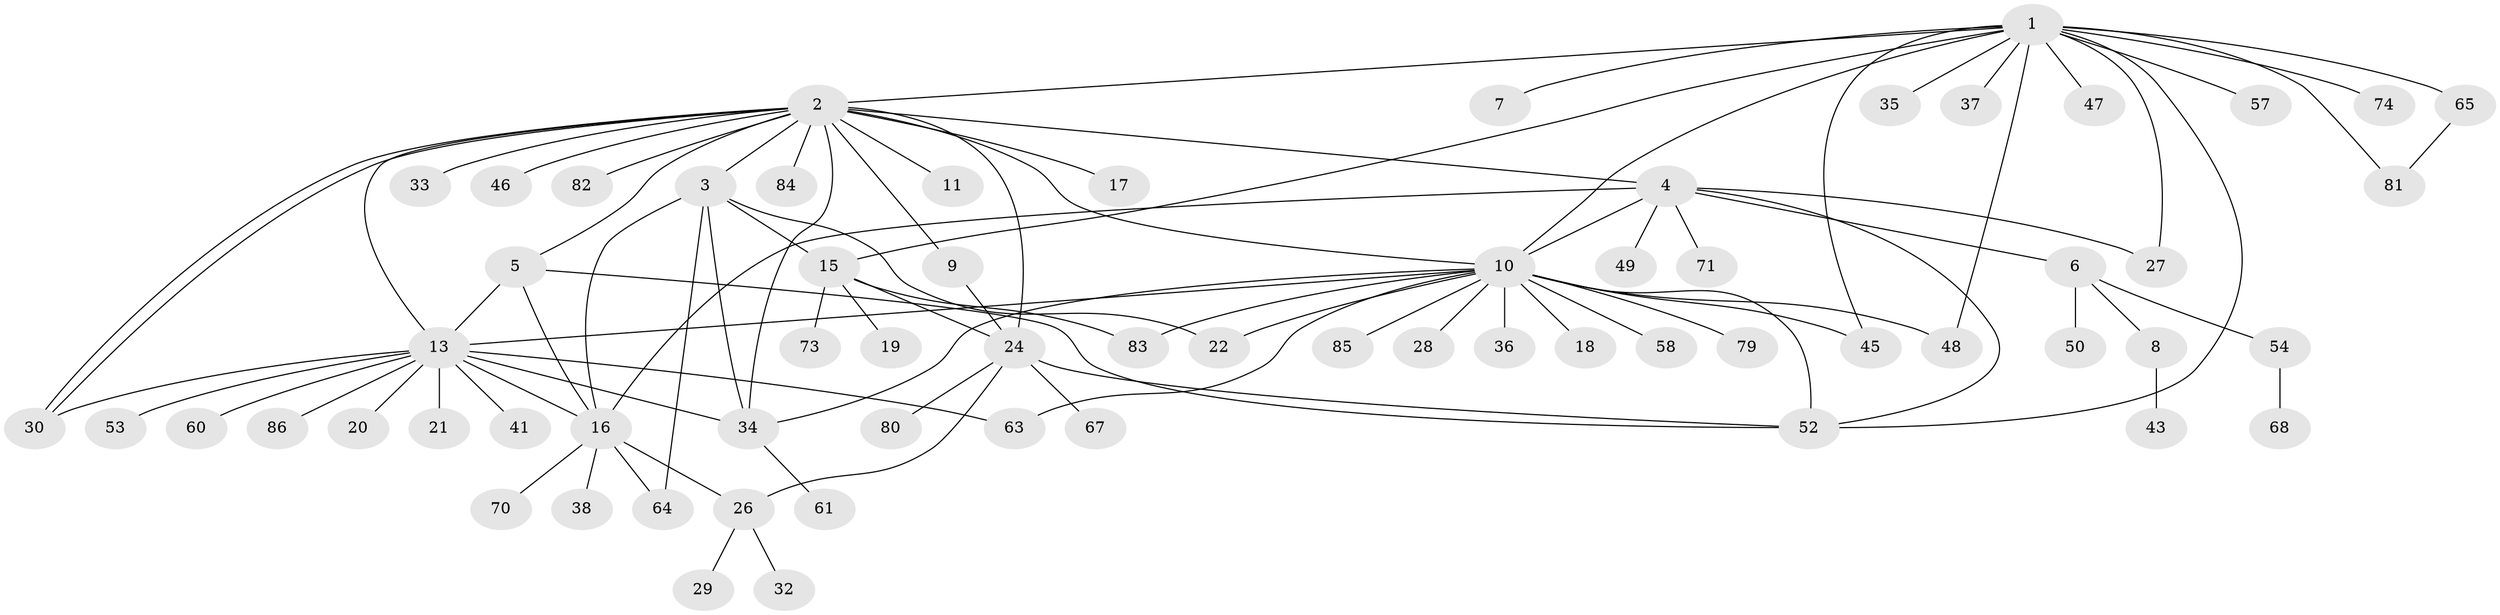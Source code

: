 // Generated by graph-tools (version 1.1) at 2025/51/02/27/25 19:51:54]
// undirected, 65 vertices, 92 edges
graph export_dot {
graph [start="1"]
  node [color=gray90,style=filled];
  1 [super="+31"];
  2 [super="+55"];
  3 [super="+56"];
  4 [super="+40"];
  5 [super="+66"];
  6 [super="+62"];
  7;
  8 [super="+14"];
  9;
  10 [super="+12"];
  11 [super="+75"];
  13 [super="+72"];
  15 [super="+77"];
  16 [super="+44"];
  17 [super="+23"];
  18;
  19;
  20;
  21;
  22;
  24 [super="+25"];
  26 [super="+51"];
  27;
  28;
  29 [super="+39"];
  30 [super="+42"];
  32;
  33;
  34 [super="+59"];
  35;
  36;
  37;
  38;
  41 [super="+69"];
  43;
  45;
  46;
  47;
  48;
  49;
  50 [super="+76"];
  52;
  53;
  54;
  57;
  58;
  60;
  61 [super="+78"];
  63;
  64;
  65;
  67;
  68;
  70;
  71;
  73;
  74;
  79;
  80;
  81;
  82;
  83;
  84;
  85;
  86;
  1 -- 2;
  1 -- 7;
  1 -- 15;
  1 -- 27;
  1 -- 35;
  1 -- 37;
  1 -- 45;
  1 -- 47;
  1 -- 48;
  1 -- 52;
  1 -- 57;
  1 -- 74;
  1 -- 81;
  1 -- 65;
  1 -- 10;
  2 -- 3;
  2 -- 4;
  2 -- 5;
  2 -- 9;
  2 -- 10 [weight=2];
  2 -- 11;
  2 -- 13;
  2 -- 17;
  2 -- 24;
  2 -- 30;
  2 -- 30;
  2 -- 33;
  2 -- 46;
  2 -- 84;
  2 -- 82;
  2 -- 34;
  3 -- 16 [weight=2];
  3 -- 22;
  3 -- 64;
  3 -- 15;
  3 -- 34;
  4 -- 6;
  4 -- 10 [weight=2];
  4 -- 16;
  4 -- 49;
  4 -- 52;
  4 -- 71;
  4 -- 27;
  5 -- 13;
  5 -- 16;
  5 -- 52;
  6 -- 8;
  6 -- 50;
  6 -- 54;
  8 -- 43;
  9 -- 24;
  10 -- 13;
  10 -- 79;
  10 -- 18;
  10 -- 83;
  10 -- 85;
  10 -- 22;
  10 -- 28;
  10 -- 34;
  10 -- 36;
  10 -- 45;
  10 -- 48;
  10 -- 52;
  10 -- 58;
  10 -- 63;
  13 -- 20;
  13 -- 21;
  13 -- 30;
  13 -- 41;
  13 -- 53;
  13 -- 60;
  13 -- 86;
  13 -- 16;
  13 -- 63;
  13 -- 34;
  15 -- 19;
  15 -- 73;
  15 -- 83;
  15 -- 24;
  16 -- 38;
  16 -- 64;
  16 -- 70;
  16 -- 26;
  24 -- 80;
  24 -- 67;
  24 -- 52;
  24 -- 26;
  26 -- 29;
  26 -- 32;
  34 -- 61;
  54 -- 68;
  65 -- 81;
}

